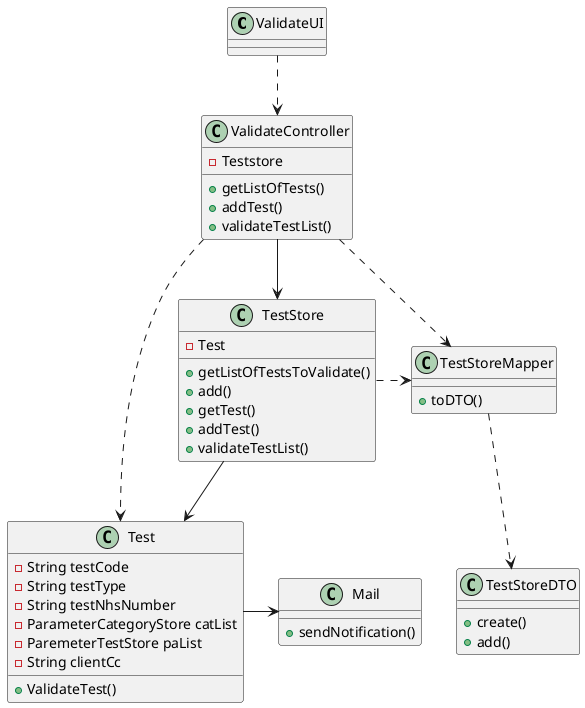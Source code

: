 @startuml
'https://plantuml.com/class-diagram

class ValidateUI{
}
class ValidateController{
-Teststore
+getListOfTests()
+addTest()
+validateTestList()
}
class TestStore{
-Test
+getListOfTestsToValidate()
+add()
+getTest()
+addTest()
+validateTestList()
}
class Test {
-String testCode
-String testType
-String testNhsNumber
-ParameterCategoryStore catList
-ParemeterTestStore paList
- String clientCc
+ValidateTest()
}
class Mail{
+sendNotification()
}
class TestStoreMapper{
+toDTO()
}

class TestStoreDTO{
+create()
+add()
}

ValidateUI ..> ValidateController
ValidateController --> TestStore
ValidateController ..> Test
TestStore --> Test
Test -> Mail
ValidateController ..> TestStoreMapper
TestStoreMapper ..> TestStoreDTO
TestStore .> TestStoreMapper
@enduml